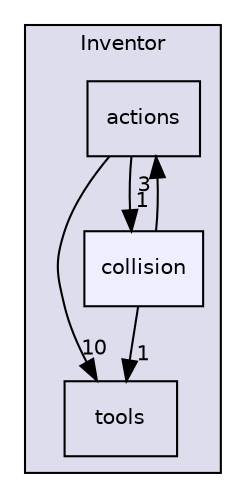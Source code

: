 digraph "include/Inventor/collision" {
  compound=true
  node [ fontsize="10", fontname="Helvetica"];
  edge [ labelfontsize="10", labelfontname="Helvetica"];
  subgraph clusterdir_469ed70aca823fd8322768ad54869f94 {
    graph [ bgcolor="#ddddee", pencolor="black", label="Inventor" fontname="Helvetica", fontsize="10", URL="dir_469ed70aca823fd8322768ad54869f94.html"]
  dir_16fd29a9f2e6f29d20d173fde4d7c65d [shape=box label="tools" URL="dir_16fd29a9f2e6f29d20d173fde4d7c65d.html"];
  dir_4be02981134b54e3e345677ce1882bfe [shape=box label="actions" URL="dir_4be02981134b54e3e345677ce1882bfe.html"];
  dir_f6d2dff144b061c89a2cdc8ec05c007f [shape=box, label="collision", style="filled", fillcolor="#eeeeff", pencolor="black", URL="dir_f6d2dff144b061c89a2cdc8ec05c007f.html"];
  }
  dir_f6d2dff144b061c89a2cdc8ec05c007f->dir_16fd29a9f2e6f29d20d173fde4d7c65d [headlabel="1", labeldistance=1.5 headhref="dir_000024_000043.html"];
  dir_f6d2dff144b061c89a2cdc8ec05c007f->dir_4be02981134b54e3e345677ce1882bfe [headlabel="3", labeldistance=1.5 headhref="dir_000024_000002.html"];
  dir_4be02981134b54e3e345677ce1882bfe->dir_16fd29a9f2e6f29d20d173fde4d7c65d [headlabel="10", labeldistance=1.5 headhref="dir_000002_000043.html"];
  dir_4be02981134b54e3e345677ce1882bfe->dir_f6d2dff144b061c89a2cdc8ec05c007f [headlabel="1", labeldistance=1.5 headhref="dir_000002_000024.html"];
}
